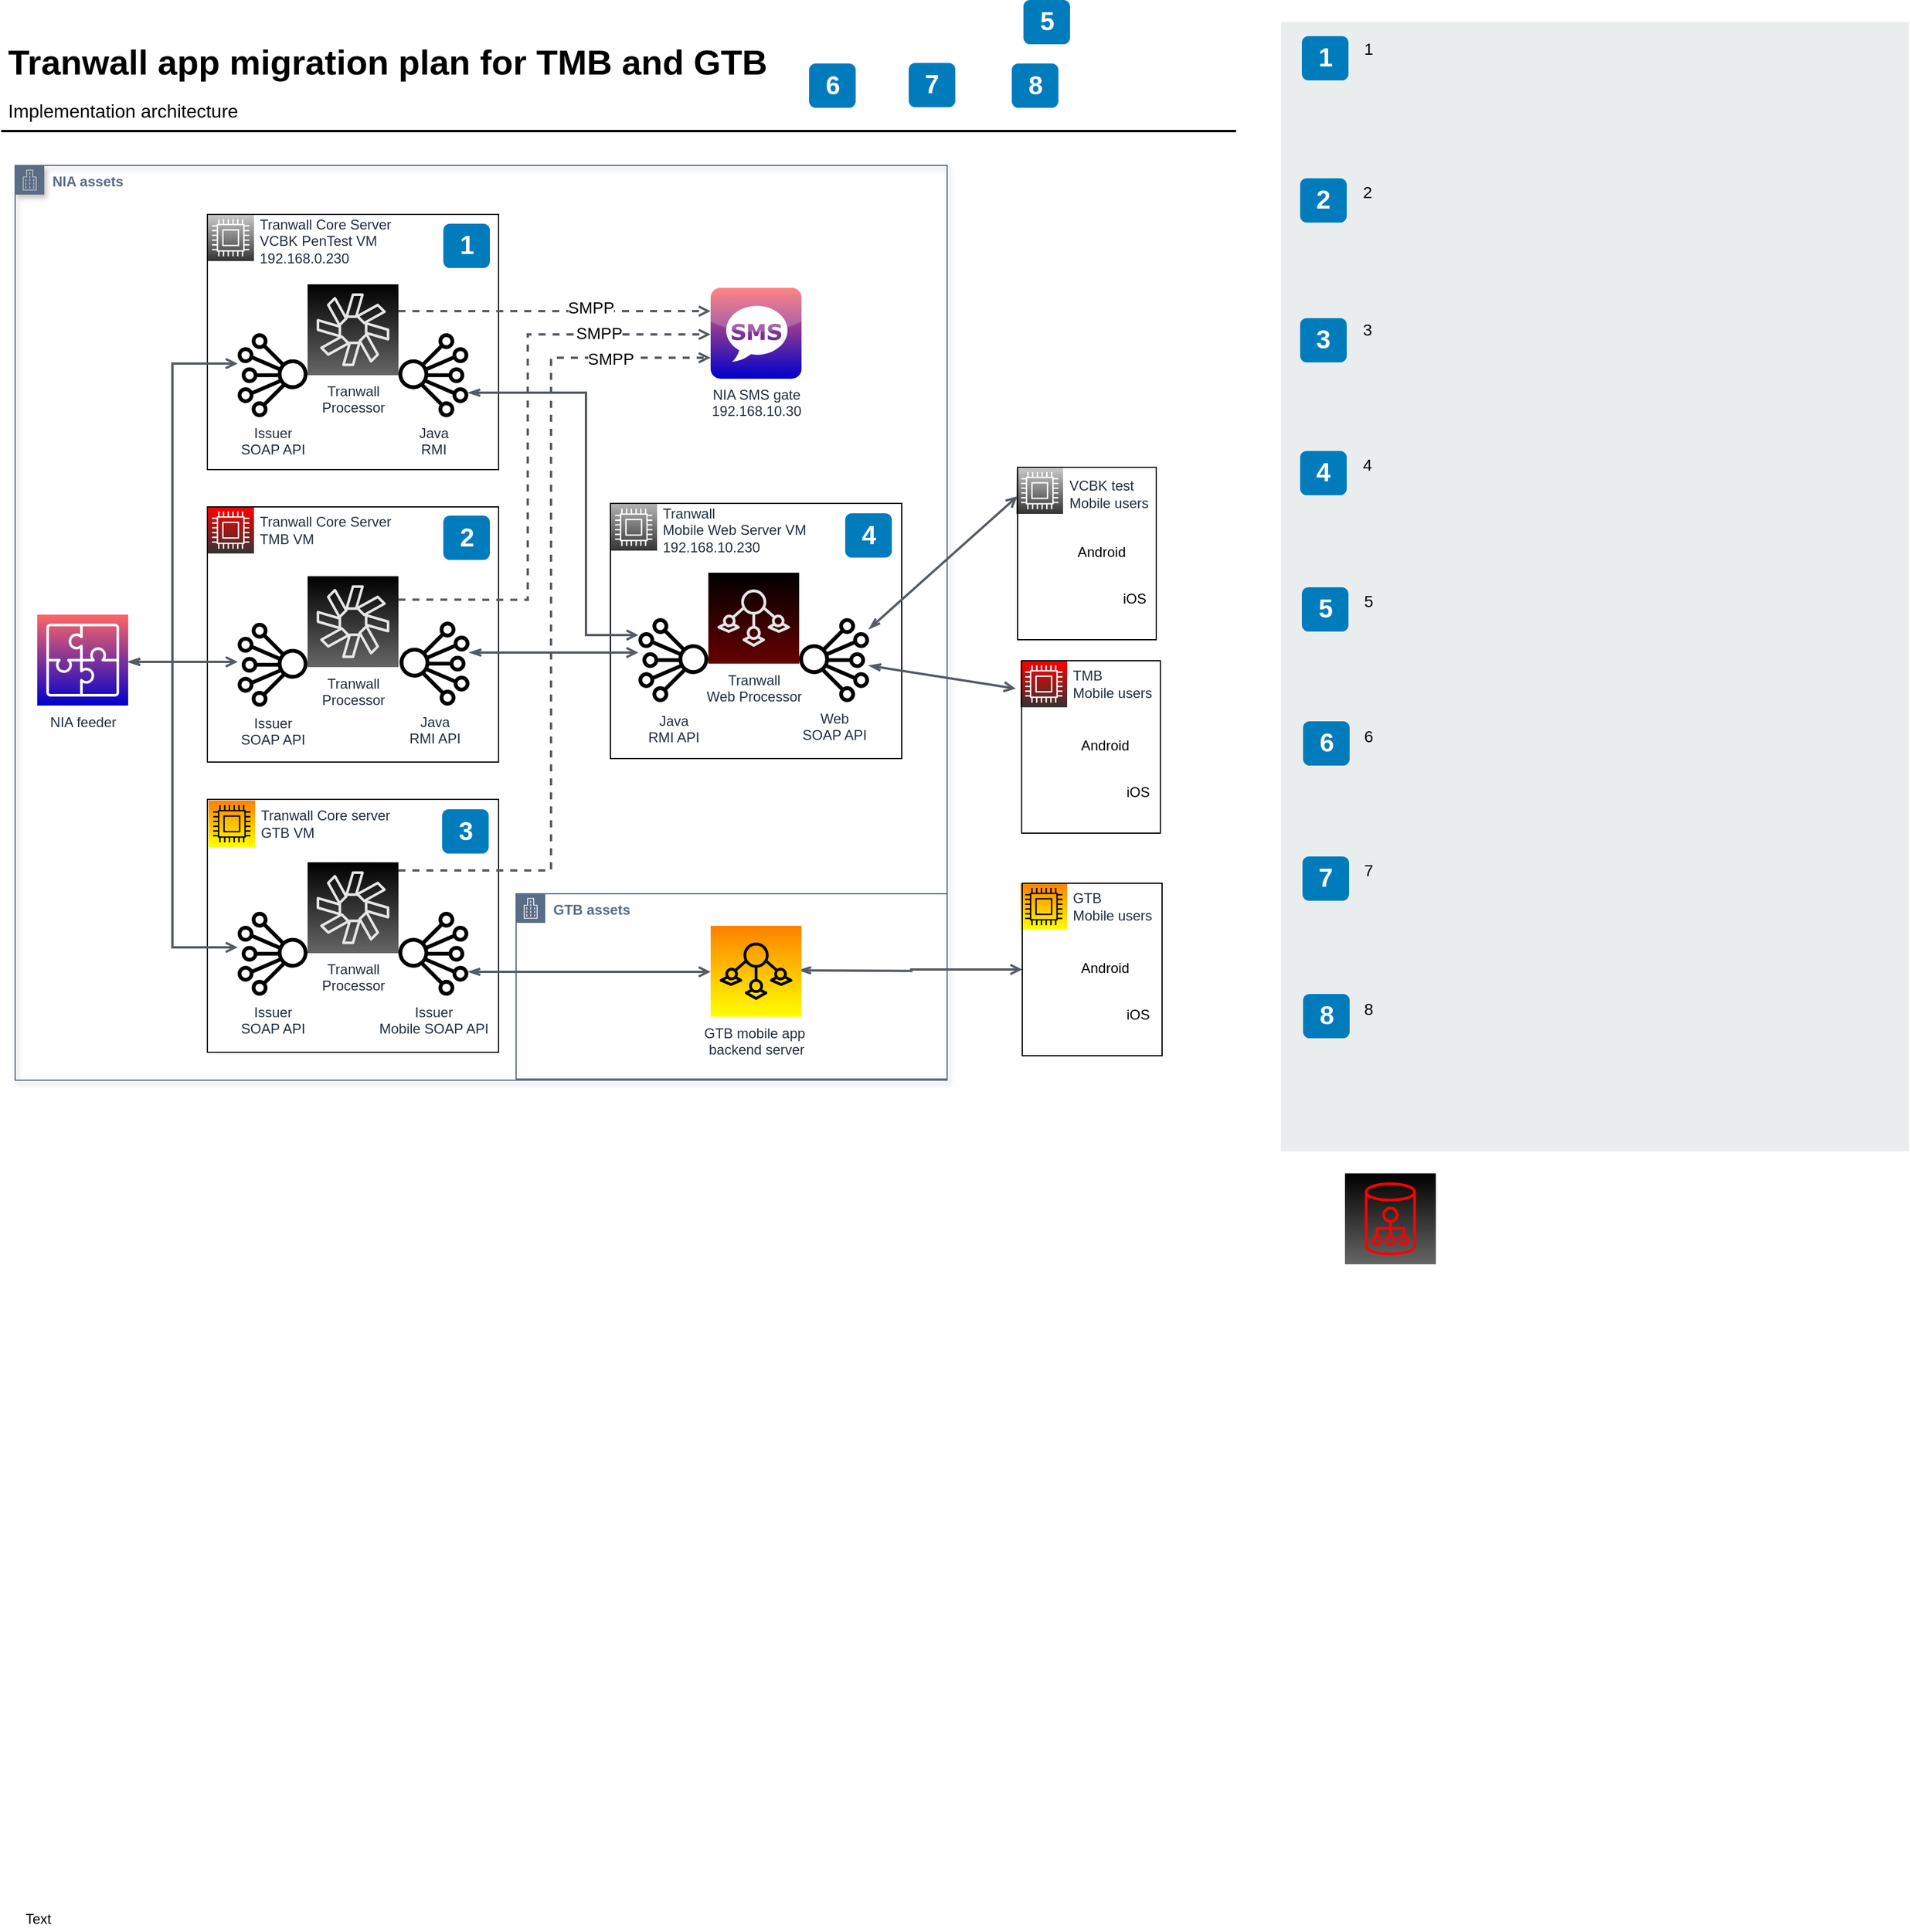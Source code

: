 <mxfile version="12.3.5" type="github" pages="1">
  <diagram id="Ht1M8jgEwFfnCIfOTk4-" name="Page-1">
    <mxGraphModel dx="1261" dy="817" grid="1" gridSize="10" guides="1" tooltips="1" connect="1" arrows="1" fold="1" page="1" pageScale="1" pageWidth="827" pageHeight="1169" math="0" shadow="0">
      <root>
        <mxCell id="0"/>
        <mxCell id="1" parent="0"/>
        <mxCell id="e9keN2KxK9KYygScjkE0-12" value="&lt;span style=&quot;text-align: left&quot;&gt;Tranwall Core server&lt;/span&gt;&lt;br style=&quot;text-align: left&quot;&gt;&lt;span style=&quot;text-align: left&quot;&gt;GTB VM&lt;/span&gt;" style="outlineConnect=0;fontColor=#232F3E;gradientColor=#FF8000;gradientDirection=north;fillColor=#FFFF00;strokeColor=#000000;dashed=0;verticalLabelPosition=middle;verticalAlign=middle;align=left;html=1;fontSize=12;fontStyle=0;aspect=fixed;shape=mxgraph.aws4.resourceIcon;resIcon=mxgraph.aws4.compute;labelPosition=right;spacing=5;shadow=0;" vertex="1" parent="1">
          <mxGeometry x="186" y="720" width="40" height="40" as="geometry"/>
        </mxCell>
        <mxCell id="e9keN2KxK9KYygScjkE0-40" value="&lt;span style=&quot;text-align: left&quot;&gt;Tranwall Core Server&lt;/span&gt;&lt;br style=&quot;text-align: left&quot;&gt;&lt;span style=&quot;text-align: left&quot;&gt;VCBK PenTest VM&lt;br&gt;192.168.0.230&lt;br&gt;&lt;/span&gt;" style="outlineConnect=0;fontColor=#232F3E;gradientColor=#CCCCCC;gradientDirection=north;fillColor=#333333;strokeColor=#ffffff;dashed=0;verticalLabelPosition=middle;verticalAlign=middle;align=left;html=1;fontSize=12;fontStyle=0;aspect=fixed;shape=mxgraph.aws4.resourceIcon;resIcon=mxgraph.aws4.compute;labelPosition=right;spacing=5;spacingBottom=-6;" vertex="1" parent="1">
          <mxGeometry x="185" y="217" width="40" height="40" as="geometry"/>
        </mxCell>
        <mxCell id="e9keN2KxK9KYygScjkE0-7" value="&lt;span style=&quot;text-align: left&quot;&gt;Tranwall Core Server&lt;/span&gt;&lt;br style=&quot;text-align: left&quot;&gt;&lt;span style=&quot;text-align: left&quot;&gt;TMB VM&lt;/span&gt;" style="outlineConnect=0;fontColor=#232F3E;gradientColor=#FF0000;gradientDirection=north;fillColor=#333333;strokeColor=#ffffff;dashed=0;verticalLabelPosition=middle;verticalAlign=middle;align=left;html=1;fontSize=12;fontStyle=0;aspect=fixed;shape=mxgraph.aws4.resourceIcon;resIcon=mxgraph.aws4.compute;labelPosition=right;spacing=5;" vertex="1" parent="1">
          <mxGeometry x="185" y="468" width="40" height="40" as="geometry"/>
        </mxCell>
        <mxCell id="e9keN2KxK9KYygScjkE0-46" value="&lt;span style=&quot;text-align: left&quot;&gt;Tranwall &lt;br&gt;Mobile Web Server&amp;nbsp;&lt;/span&gt;&lt;span style=&quot;text-align: left&quot;&gt;VM&lt;br&gt;192.168.10.230&lt;br&gt;&lt;/span&gt;" style="outlineConnect=0;fontColor=#232F3E;gradientColor=#B3B3B3;gradientDirection=north;fillColor=#333333;strokeColor=#ffffff;dashed=0;verticalLabelPosition=middle;verticalAlign=middle;align=left;html=1;fontSize=12;fontStyle=0;aspect=fixed;shape=mxgraph.aws4.resourceIcon;resIcon=mxgraph.aws4.compute;labelPosition=right;spacing=5;spacingBottom=-5;" vertex="1" parent="1">
          <mxGeometry x="531" y="465.5" width="40" height="40" as="geometry"/>
        </mxCell>
        <mxCell id="e9keN2KxK9KYygScjkE0-36" value="" style="whiteSpace=wrap;html=1;dashed=0;fontColor=#AAB7B8;fontStyle=0;align=left;verticalAlign=top;strokeColor=#000000;fillColor=none;gradientColor=none;spacingLeft=30;" vertex="1" parent="1">
          <mxGeometry x="185" y="468" width="250" height="219" as="geometry"/>
        </mxCell>
        <mxCell id="UEzPUAAOIrF-is8g5C7q-1" value="NIA assets" style="points=[[0,0],[0.25,0],[0.5,0],[0.75,0],[1,0],[1,0.25],[1,0.5],[1,0.75],[1,1],[0.75,1],[0.5,1],[0.25,1],[0,1],[0,0.75],[0,0.5],[0,0.25]];outlineConnect=0;gradientColor=#ffffff;html=1;whiteSpace=wrap;fontSize=12;fontStyle=1;shape=mxgraph.aws4.group;grIcon=mxgraph.aws4.group_corporate_data_center;strokeColor=#5A6C86;fillColor=none;verticalAlign=top;align=left;spacingLeft=30;fontColor=#5A6C86;dashed=0;shadow=1;" parent="1" vertex="1">
          <mxGeometry x="20" y="175" width="800" height="785" as="geometry"/>
        </mxCell>
        <mxCell id="e9keN2KxK9KYygScjkE0-83" value="&lt;b&gt;GTB assets&lt;/b&gt;" style="points=[[0,0],[0.25,0],[0.5,0],[0.75,0],[1,0],[1,0.25],[1,0.5],[1,0.75],[1,1],[0.75,1],[0.5,1],[0.25,1],[0,1],[0,0.75],[0,0.5],[0,0.25]];outlineConnect=0;gradientColor=#ffffff;html=1;whiteSpace=wrap;fontSize=12;fontStyle=0;shape=mxgraph.aws4.group;grIcon=mxgraph.aws4.group_corporate_data_center;strokeColor=#5A6C86;fillColor=none;verticalAlign=top;align=left;spacingLeft=30;fontColor=#5A6C86;dashed=0;shadow=0;" vertex="1" parent="1">
          <mxGeometry x="450" y="800" width="370" height="159" as="geometry"/>
        </mxCell>
        <mxCell id="e9keN2KxK9KYygScjkE0-43" value="" style="whiteSpace=wrap;html=1;dashed=0;fontColor=#AAB7B8;fontStyle=0;align=left;verticalAlign=top;strokeColor=#000000;fillColor=none;gradientColor=none;spacingLeft=30;" vertex="1" parent="1">
          <mxGeometry x="531" y="465" width="250" height="219" as="geometry"/>
        </mxCell>
        <mxCell id="e9keN2KxK9KYygScjkE0-11" value="" style="whiteSpace=wrap;html=1;dashed=0;fontColor=#AAB7B8;fontStyle=0;align=left;verticalAlign=top;strokeColor=#000000;fillColor=none;gradientColor=none;spacingLeft=30;" vertex="1" parent="1">
          <mxGeometry x="185" y="719" width="250" height="217" as="geometry"/>
        </mxCell>
        <mxCell id="UEzPUAAOIrF-is8g5C7q-5" value="" style="whiteSpace=wrap;html=1;dashed=0;fontColor=#AAB7B8;fontStyle=0;align=left;verticalAlign=top;strokeColor=#000000;fillColor=none;gradientColor=none;spacingLeft=30;" parent="1" vertex="1">
          <mxGeometry x="185" y="217" width="250" height="219" as="geometry"/>
        </mxCell>
        <mxCell id="UEzPUAAOIrF-is8g5C7q-25" value="" style="edgeStyle=orthogonalEdgeStyle;rounded=0;orthogonalLoop=1;jettySize=auto;html=1;strokeColor=#545B64;strokeWidth=2;endFill=0;endArrow=open;startArrow=openThin;startFill=0;" parent="1" source="e9keN2KxK9KYygScjkE0-8" target="UEzPUAAOIrF-is8g5C7q-8" edge="1">
          <mxGeometry relative="1" as="geometry">
            <mxPoint x="123" y="345" as="sourcePoint"/>
            <Array as="points">
              <mxPoint x="155" y="601"/>
              <mxPoint x="155" y="345"/>
            </Array>
          </mxGeometry>
        </mxCell>
        <mxCell id="UEzPUAAOIrF-is8g5C7q-26" value="" style="edgeStyle=orthogonalEdgeStyle;rounded=0;orthogonalLoop=1;jettySize=auto;html=1;strokeColor=#545B64;strokeWidth=2;endFill=0;endArrow=open;startArrow=openThin;startFill=0;" parent="1" source="e9keN2KxK9KYygScjkE0-8" target="e9keN2KxK9KYygScjkE0-10" edge="1">
          <mxGeometry relative="1" as="geometry">
            <mxPoint x="111.41" y="601.5" as="sourcePoint"/>
            <Array as="points">
              <mxPoint x="155" y="601"/>
              <mxPoint x="155" y="846"/>
            </Array>
          </mxGeometry>
        </mxCell>
        <mxCell id="-QjtrjUzRDEMRZ5MF8oH-9" value="1" style="rounded=1;whiteSpace=wrap;html=1;fillColor=#007CBD;strokeColor=none;fontColor=#FFFFFF;fontStyle=1;fontSize=22;" parent="1" vertex="1">
          <mxGeometry x="387.5" y="225" width="40" height="38" as="geometry"/>
        </mxCell>
        <mxCell id="-QjtrjUzRDEMRZ5MF8oH-47" value="Tranwall app migration plan for TMB and GTB" style="text;html=1;resizable=0;points=[];autosize=1;align=left;verticalAlign=top;spacingTop=-4;fontSize=30;fontStyle=1" parent="1" vertex="1">
          <mxGeometry x="12" y="65.5" width="670" height="40" as="geometry"/>
        </mxCell>
        <mxCell id="-QjtrjUzRDEMRZ5MF8oH-48" value="Implementation architecture" style="text;html=1;resizable=0;points=[];autosize=1;align=left;verticalAlign=top;spacingTop=-4;fontSize=16" parent="1" vertex="1">
          <mxGeometry x="12" y="115.5" width="210" height="20" as="geometry"/>
        </mxCell>
        <mxCell id="SCVMTBWpLvtzJIhz15lM-1" value="" style="line;strokeWidth=2;html=1;fontSize=14;" parent="1" vertex="1">
          <mxGeometry x="8" y="140.5" width="1060" height="10" as="geometry"/>
        </mxCell>
        <mxCell id="7OVz4w7n9kzEPWy-4BBC-3" value="" style="rounded=0;whiteSpace=wrap;html=1;fillColor=#EAEDED;fontSize=22;fontColor=#FFFFFF;strokeColor=none;labelBackgroundColor=none;" parent="1" vertex="1">
          <mxGeometry x="1106.5" y="52" width="539" height="969" as="geometry"/>
        </mxCell>
        <mxCell id="7OVz4w7n9kzEPWy-4BBC-4" value="1" style="rounded=1;whiteSpace=wrap;html=1;fillColor=#007CBD;strokeColor=none;fontColor=#FFFFFF;fontStyle=1;fontSize=22;labelBackgroundColor=none;" parent="1" vertex="1">
          <mxGeometry x="1124.5" y="64" width="40" height="38" as="geometry"/>
        </mxCell>
        <mxCell id="7OVz4w7n9kzEPWy-4BBC-5" value="2" style="rounded=1;whiteSpace=wrap;html=1;fillColor=#007CBD;strokeColor=none;fontColor=#FFFFFF;fontStyle=1;fontSize=22;labelBackgroundColor=none;" parent="1" vertex="1">
          <mxGeometry x="1123" y="186" width="40" height="38" as="geometry"/>
        </mxCell>
        <mxCell id="7OVz4w7n9kzEPWy-4BBC-6" value="3" style="rounded=1;whiteSpace=wrap;html=1;fillColor=#007CBD;strokeColor=none;fontColor=#FFFFFF;fontStyle=1;fontSize=22;labelBackgroundColor=none;" parent="1" vertex="1">
          <mxGeometry x="1123" y="306" width="40" height="38" as="geometry"/>
        </mxCell>
        <mxCell id="7OVz4w7n9kzEPWy-4BBC-7" value="4" style="rounded=1;whiteSpace=wrap;html=1;fillColor=#007CBD;strokeColor=none;fontColor=#FFFFFF;fontStyle=1;fontSize=22;labelBackgroundColor=none;" parent="1" vertex="1">
          <mxGeometry x="1123" y="420" width="40" height="38" as="geometry"/>
        </mxCell>
        <mxCell id="7OVz4w7n9kzEPWy-4BBC-8" value="5" style="rounded=1;whiteSpace=wrap;html=1;fillColor=#007CBD;strokeColor=none;fontColor=#FFFFFF;fontStyle=1;fontSize=22;labelBackgroundColor=none;" parent="1" vertex="1">
          <mxGeometry x="1124.5" y="537" width="40" height="38" as="geometry"/>
        </mxCell>
        <mxCell id="7OVz4w7n9kzEPWy-4BBC-9" value="6" style="rounded=1;whiteSpace=wrap;html=1;fillColor=#007CBD;strokeColor=none;fontColor=#FFFFFF;fontStyle=1;fontSize=22;labelBackgroundColor=none;" parent="1" vertex="1">
          <mxGeometry x="1125.5" y="652" width="40" height="38" as="geometry"/>
        </mxCell>
        <mxCell id="7OVz4w7n9kzEPWy-4BBC-10" value="7" style="rounded=1;whiteSpace=wrap;html=1;fillColor=#007CBD;strokeColor=none;fontColor=#FFFFFF;fontStyle=1;fontSize=22;labelBackgroundColor=none;" parent="1" vertex="1">
          <mxGeometry x="1125" y="768" width="40" height="38" as="geometry"/>
        </mxCell>
        <mxCell id="7OVz4w7n9kzEPWy-4BBC-11" value="8" style="rounded=1;whiteSpace=wrap;html=1;fillColor=#007CBD;strokeColor=none;fontColor=#FFFFFF;fontStyle=1;fontSize=22;labelBackgroundColor=none;" parent="1" vertex="1">
          <mxGeometry x="1125.5" y="886" width="40" height="38" as="geometry"/>
        </mxCell>
        <mxCell id="7OVz4w7n9kzEPWy-4BBC-13" value="1" style="text;html=1;align=left;verticalAlign=top;spacingTop=-4;fontSize=14;labelBackgroundColor=none;whiteSpace=wrap;" parent="1" vertex="1">
          <mxGeometry x="1176" y="63.5" width="449" height="118" as="geometry"/>
        </mxCell>
        <mxCell id="7OVz4w7n9kzEPWy-4BBC-14" value="&lt;span&gt;2&lt;/span&gt;" style="text;html=1;align=left;verticalAlign=top;spacingTop=-4;fontSize=14;labelBackgroundColor=none;whiteSpace=wrap;" parent="1" vertex="1">
          <mxGeometry x="1175" y="186.5" width="450" height="115" as="geometry"/>
        </mxCell>
        <mxCell id="7OVz4w7n9kzEPWy-4BBC-15" value="3" style="text;html=1;align=left;verticalAlign=top;spacingTop=-4;fontSize=14;labelBackgroundColor=none;whiteSpace=wrap;" parent="1" vertex="1">
          <mxGeometry x="1175" y="304.5" width="450" height="117" as="geometry"/>
        </mxCell>
        <mxCell id="7OVz4w7n9kzEPWy-4BBC-16" value="&lt;span&gt;4&lt;/span&gt;" style="text;html=1;align=left;verticalAlign=top;spacingTop=-4;fontSize=14;labelBackgroundColor=none;whiteSpace=wrap;" parent="1" vertex="1">
          <mxGeometry x="1175" y="420.5" width="450" height="121" as="geometry"/>
        </mxCell>
        <mxCell id="7OVz4w7n9kzEPWy-4BBC-17" value="&lt;span&gt;5&lt;/span&gt;" style="text;html=1;align=left;verticalAlign=top;spacingTop=-4;fontSize=14;labelBackgroundColor=none;whiteSpace=wrap;" parent="1" vertex="1">
          <mxGeometry x="1176" y="537.5" width="449" height="114" as="geometry"/>
        </mxCell>
        <mxCell id="7OVz4w7n9kzEPWy-4BBC-18" value="&lt;span&gt;6&lt;/span&gt;" style="text;html=1;align=left;verticalAlign=top;spacingTop=-4;fontSize=14;labelBackgroundColor=none;whiteSpace=wrap;" parent="1" vertex="1">
          <mxGeometry x="1176" y="653.5" width="450" height="118" as="geometry"/>
        </mxCell>
        <mxCell id="7OVz4w7n9kzEPWy-4BBC-19" value="&lt;span&gt;7&lt;/span&gt;" style="text;html=1;align=left;verticalAlign=top;spacingTop=-4;fontSize=14;labelBackgroundColor=none;whiteSpace=wrap;" parent="1" vertex="1">
          <mxGeometry x="1176" y="768.5" width="449" height="113" as="geometry"/>
        </mxCell>
        <mxCell id="7OVz4w7n9kzEPWy-4BBC-20" value="&lt;span&gt;8&lt;/span&gt;" style="text;html=1;align=left;verticalAlign=top;spacingTop=-4;fontSize=14;labelBackgroundColor=none;whiteSpace=wrap;" parent="1" vertex="1">
          <mxGeometry x="1176" y="887.5" width="449" height="124" as="geometry"/>
        </mxCell>
        <mxCell id="UEzPUAAOIrF-is8g5C7q-8" value="Issuer&lt;br&gt;SOAP API" style="outlineConnect=0;fontColor=#232F3E;gradientColor=none;fillColor=#000000;strokeColor=none;dashed=0;verticalLabelPosition=bottom;verticalAlign=top;align=center;html=1;fontSize=12;fontStyle=0;aspect=fixed;pointerEvents=1;shape=mxgraph.aws4.iot_analytics_channel;" parent="1" vertex="1">
          <mxGeometry x="211" y="319.0" width="60" height="72" as="geometry"/>
        </mxCell>
        <mxCell id="UEzPUAAOIrF-is8g5C7q-9" value="Tranwall&lt;br&gt;Web Processor" style="outlineConnect=0;fontColor=#232F3E;gradientColor=#000000;gradientDirection=north;fillColor=#660000;strokeColor=#E6E6E6;dashed=0;verticalLabelPosition=bottom;verticalAlign=top;align=center;html=1;fontSize=12;fontStyle=0;aspect=fixed;shape=mxgraph.aws4.resourceIcon;resIcon=mxgraph.aws4.iot_sitewise;shadow=0;spacing=2;" parent="1" vertex="1">
          <mxGeometry x="615" y="524.5" width="78" height="78" as="geometry"/>
        </mxCell>
        <mxCell id="UEzPUAAOIrF-is8g5C7q-10" value="2" style="rounded=1;whiteSpace=wrap;html=1;fillColor=#007CBD;strokeColor=none;fontColor=#FFFFFF;fontStyle=1;fontSize=22;" parent="1" vertex="1">
          <mxGeometry x="387.5" y="475.5" width="40" height="38" as="geometry"/>
        </mxCell>
        <mxCell id="UEzPUAAOIrF-is8g5C7q-19" value="3" style="rounded=1;whiteSpace=wrap;html=1;fillColor=#007CBD;strokeColor=none;fontColor=#FFFFFF;fontStyle=1;fontSize=22;" parent="1" vertex="1">
          <mxGeometry x="386.5" y="727.5" width="40" height="38" as="geometry"/>
        </mxCell>
        <mxCell id="UEzPUAAOIrF-is8g5C7q-20" value="4" style="rounded=1;whiteSpace=wrap;html=1;fillColor=#007CBD;strokeColor=none;fontColor=#FFFFFF;fontStyle=1;fontSize=22;" parent="1" vertex="1">
          <mxGeometry x="732.5" y="473.5" width="40" height="38" as="geometry"/>
        </mxCell>
        <mxCell id="UEzPUAAOIrF-is8g5C7q-21" value="5" style="rounded=1;whiteSpace=wrap;html=1;fillColor=#007CBD;strokeColor=none;fontColor=#FFFFFF;fontStyle=1;fontSize=22;" parent="1" vertex="1">
          <mxGeometry x="885.5" y="33" width="40" height="38" as="geometry"/>
        </mxCell>
        <mxCell id="UEzPUAAOIrF-is8g5C7q-22" value="6" style="rounded=1;whiteSpace=wrap;html=1;fillColor=#007CBD;strokeColor=none;fontColor=#FFFFFF;fontStyle=1;fontSize=22;" parent="1" vertex="1">
          <mxGeometry x="701.5" y="87.5" width="40" height="38" as="geometry"/>
        </mxCell>
        <mxCell id="UEzPUAAOIrF-is8g5C7q-23" value="7" style="rounded=1;whiteSpace=wrap;html=1;fillColor=#007CBD;strokeColor=none;fontColor=#FFFFFF;fontStyle=1;fontSize=22;" parent="1" vertex="1">
          <mxGeometry x="787" y="87" width="40" height="38" as="geometry"/>
        </mxCell>
        <mxCell id="UEzPUAAOIrF-is8g5C7q-24" value="8" style="rounded=1;whiteSpace=wrap;html=1;fillColor=#007CBD;strokeColor=none;fontColor=#FFFFFF;fontStyle=1;fontSize=22;" parent="1" vertex="1">
          <mxGeometry x="875.5" y="87.5" width="40" height="38" as="geometry"/>
        </mxCell>
        <mxCell id="e9keN2KxK9KYygScjkE0-8" value="NIA feeder" style="outlineConnect=0;fontColor=#232F3E;gradientColor=#FF6666;gradientDirection=north;fillColor=#0000CC;strokeColor=#ffffff;dashed=0;verticalLabelPosition=bottom;verticalAlign=top;align=center;html=1;fontSize=12;fontStyle=0;aspect=fixed;shape=mxgraph.aws4.resourceIcon;resIcon=mxgraph.aws4.application_integration;" vertex="1" parent="1">
          <mxGeometry x="39" y="560.5" width="78" height="78" as="geometry"/>
        </mxCell>
        <mxCell id="e9keN2KxK9KYygScjkE0-10" value="Issuer&lt;br&gt;SOAP API" style="outlineConnect=0;fontColor=#232F3E;gradientColor=none;fillColor=#000000;strokeColor=none;dashed=0;verticalLabelPosition=bottom;verticalAlign=top;align=center;html=1;fontSize=12;fontStyle=0;aspect=fixed;pointerEvents=1;shape=mxgraph.aws4.iot_analytics_channel;" vertex="1" parent="1">
          <mxGeometry x="211" y="815.5" width="60" height="72" as="geometry"/>
        </mxCell>
        <mxCell id="e9keN2KxK9KYygScjkE0-15" value="Tranwall &lt;br&gt;Processor" style="outlineConnect=0;fontColor=#232F3E;gradientColor=#000000;gradientDirection=north;fillColor=#666666;strokeColor=#E6E6E6;dashed=0;verticalLabelPosition=bottom;verticalAlign=top;align=center;html=1;fontSize=12;fontStyle=0;aspect=fixed;shape=mxgraph.aws4.resourceIcon;resIcon=mxgraph.aws4.chime;shadow=0;" vertex="1" parent="1">
          <mxGeometry x="271" y="773" width="78" height="78" as="geometry"/>
        </mxCell>
        <mxCell id="e9keN2KxK9KYygScjkE0-17" value="Issuer &lt;br&gt;Mobile SOAP API" style="outlineConnect=0;fontColor=#232F3E;gradientColor=none;fillColor=#000000;strokeColor=none;dashed=0;verticalLabelPosition=bottom;verticalAlign=top;align=center;html=1;fontSize=12;fontStyle=0;aspect=fixed;pointerEvents=1;shape=mxgraph.aws4.iot_analytics_channel;flipV=0;flipH=1;" vertex="1" parent="1">
          <mxGeometry x="349" y="815.5" width="60" height="72" as="geometry"/>
        </mxCell>
        <mxCell id="e9keN2KxK9KYygScjkE0-18" value="Tranwall &lt;br&gt;Processor" style="outlineConnect=0;fontColor=#232F3E;gradientColor=#000000;gradientDirection=north;fillColor=#666666;strokeColor=#E6E6E6;dashed=0;verticalLabelPosition=bottom;verticalAlign=top;align=center;html=1;fontSize=12;fontStyle=0;aspect=fixed;shape=mxgraph.aws4.resourceIcon;resIcon=mxgraph.aws4.chime;shadow=0;" vertex="1" parent="1">
          <mxGeometry x="271" y="277" width="78" height="78" as="geometry"/>
        </mxCell>
        <mxCell id="e9keN2KxK9KYygScjkE0-19" value="Java&lt;br&gt;RMI" style="outlineConnect=0;fontColor=#232F3E;gradientColor=none;fillColor=#000000;strokeColor=none;dashed=0;verticalLabelPosition=bottom;verticalAlign=top;align=center;html=1;fontSize=12;fontStyle=0;aspect=fixed;pointerEvents=1;shape=mxgraph.aws4.iot_analytics_channel;flipV=0;flipH=1;" vertex="1" parent="1">
          <mxGeometry x="349" y="319.0" width="60" height="72" as="geometry"/>
        </mxCell>
        <mxCell id="UEzPUAAOIrF-is8g5C7q-28" value="" style="edgeStyle=orthogonalEdgeStyle;rounded=0;orthogonalLoop=1;jettySize=auto;html=1;strokeColor=#545B64;strokeWidth=2;endFill=0;endArrow=open;startArrow=openThin;startFill=0;" parent="1" source="e9keN2KxK9KYygScjkE0-19" target="e9keN2KxK9KYygScjkE0-45" edge="1">
          <mxGeometry relative="1" as="geometry">
            <mxPoint x="131.41" y="492.069" as="sourcePoint"/>
            <mxPoint x="525.036" y="345.0" as="targetPoint"/>
            <Array as="points">
              <mxPoint x="510" y="370"/>
              <mxPoint x="510" y="578"/>
            </Array>
          </mxGeometry>
        </mxCell>
        <mxCell id="e9keN2KxK9KYygScjkE0-37" value="" style="edgeStyle=orthogonalEdgeStyle;rounded=0;orthogonalLoop=1;jettySize=auto;html=1;strokeColor=#545B64;strokeWidth=2;endFill=0;endArrow=open;startArrow=openThin;startFill=0;" edge="1" parent="1">
          <mxGeometry relative="1" as="geometry">
            <mxPoint x="117" y="601" as="sourcePoint"/>
            <mxPoint x="211.034" y="601" as="targetPoint"/>
          </mxGeometry>
        </mxCell>
        <mxCell id="e9keN2KxK9KYygScjkE0-38" value="Issuer&lt;br&gt;SOAP API" style="outlineConnect=0;fontColor=#232F3E;gradientColor=none;fillColor=#000000;strokeColor=none;dashed=0;verticalLabelPosition=bottom;verticalAlign=top;align=center;html=1;fontSize=12;fontStyle=0;aspect=fixed;pointerEvents=1;shape=mxgraph.aws4.iot_analytics_channel;" vertex="1" parent="1">
          <mxGeometry x="211" y="567.5" width="60" height="72" as="geometry"/>
        </mxCell>
        <mxCell id="e9keN2KxK9KYygScjkE0-41" value="Tranwall &lt;br&gt;Processor" style="outlineConnect=0;fontColor=#232F3E;gradientColor=#000000;gradientDirection=north;fillColor=#666666;strokeColor=#E6E6E6;dashed=0;verticalLabelPosition=bottom;verticalAlign=top;align=center;html=1;fontSize=12;fontStyle=0;aspect=fixed;shape=mxgraph.aws4.resourceIcon;resIcon=mxgraph.aws4.chime;shadow=0;" vertex="1" parent="1">
          <mxGeometry x="271" y="527.5" width="78" height="78" as="geometry"/>
        </mxCell>
        <mxCell id="e9keN2KxK9KYygScjkE0-42" value="Java&lt;br&gt;RMI API" style="outlineConnect=0;fontColor=#232F3E;gradientColor=none;fillColor=#000000;strokeColor=none;dashed=0;verticalLabelPosition=bottom;verticalAlign=top;align=center;html=1;fontSize=12;fontStyle=0;aspect=fixed;pointerEvents=1;shape=mxgraph.aws4.iot_analytics_channel;flipV=0;flipH=1;" vertex="1" parent="1">
          <mxGeometry x="350" y="566.5" width="60" height="72" as="geometry"/>
        </mxCell>
        <mxCell id="e9keN2KxK9KYygScjkE0-45" value="Java&lt;br&gt;RMI API" style="outlineConnect=0;fontColor=#232F3E;gradientColor=none;fillColor=#000000;strokeColor=none;dashed=0;verticalLabelPosition=bottom;verticalAlign=top;align=center;html=1;fontSize=12;fontStyle=0;aspect=fixed;pointerEvents=1;shape=mxgraph.aws4.iot_analytics_channel;spacing=4;" vertex="1" parent="1">
          <mxGeometry x="555" y="563.5" width="60" height="72" as="geometry"/>
        </mxCell>
        <mxCell id="e9keN2KxK9KYygScjkE0-48" value="Web&lt;br&gt;SOAP API" style="outlineConnect=0;fontColor=#232F3E;gradientColor=none;fillColor=#000000;strokeColor=none;dashed=0;verticalLabelPosition=bottom;verticalAlign=top;align=center;html=1;fontSize=12;fontStyle=0;aspect=fixed;pointerEvents=1;shape=mxgraph.aws4.iot_analytics_channel;flipV=0;flipH=1;" vertex="1" parent="1">
          <mxGeometry x="693" y="563.5" width="60" height="72" as="geometry"/>
        </mxCell>
        <mxCell id="e9keN2KxK9KYygScjkE0-52" value="" style="edgeStyle=orthogonalEdgeStyle;rounded=0;orthogonalLoop=1;jettySize=auto;html=1;strokeColor=#545B64;strokeWidth=2;endFill=0;endArrow=open;startArrow=openThin;startFill=0;" edge="1" parent="1" source="e9keN2KxK9KYygScjkE0-42" target="e9keN2KxK9KYygScjkE0-45">
          <mxGeometry relative="1" as="geometry">
            <mxPoint x="131.41" y="739.569" as="sourcePoint"/>
            <mxPoint x="495" y="591.5" as="targetPoint"/>
            <Array as="points">
              <mxPoint x="535" y="593"/>
              <mxPoint x="535" y="593"/>
            </Array>
          </mxGeometry>
        </mxCell>
        <mxCell id="e9keN2KxK9KYygScjkE0-53" value="" style="edgeStyle=orthogonalEdgeStyle;rounded=0;orthogonalLoop=1;jettySize=auto;html=1;strokeColor=#545B64;strokeWidth=2;endFill=0;endArrow=open;startArrow=openThin;startFill=0;" edge="1" parent="1" source="e9keN2KxK9KYygScjkE0-17" target="e9keN2KxK9KYygScjkE0-86">
          <mxGeometry relative="1" as="geometry">
            <mxPoint x="424.964" y="618.0" as="sourcePoint"/>
            <mxPoint x="615" y="869.667" as="targetPoint"/>
            <Array as="points">
              <mxPoint x="460" y="867"/>
              <mxPoint x="460" y="867"/>
            </Array>
          </mxGeometry>
        </mxCell>
        <mxCell id="e9keN2KxK9KYygScjkE0-62" value="" style="edgeStyle=orthogonalEdgeStyle;rounded=0;orthogonalLoop=1;jettySize=auto;html=1;strokeColor=#545B64;strokeWidth=2;endFill=0;endArrow=open;startArrow=openThin;entryX=0;entryY=0.5;entryDx=0;entryDy=0;startFill=0;" edge="1" parent="1" target="e9keN2KxK9KYygScjkE0-67">
          <mxGeometry relative="1" as="geometry">
            <mxPoint x="693" y="865.667" as="sourcePoint"/>
            <mxPoint x="740.5" y="877.5" as="targetPoint"/>
          </mxGeometry>
        </mxCell>
        <mxCell id="e9keN2KxK9KYygScjkE0-71" value="NIA SMS gate&lt;br&gt;192.168.10.30" style="dashed=0;outlineConnect=0;html=1;align=center;labelPosition=center;verticalLabelPosition=bottom;verticalAlign=top;shape=mxgraph.webicons.sms;fillColor=#0000CC;gradientColor=#FF6666;strokeColor=#ffffff;fontColor=#232F3E;fontStyle=0;gradientDirection=north;aspect=fixed;" vertex="1" parent="1">
          <mxGeometry x="617" y="280" width="78" height="78" as="geometry"/>
        </mxCell>
        <mxCell id="e9keN2KxK9KYygScjkE0-76" value="" style="edgeStyle=orthogonalEdgeStyle;rounded=0;orthogonalLoop=1;jettySize=auto;html=1;strokeColor=#545B64;strokeWidth=2;endFill=0;endArrow=open;startArrow=none;startFill=0;dashed=1;" edge="1" parent="1" source="e9keN2KxK9KYygScjkE0-18" target="e9keN2KxK9KYygScjkE0-71">
          <mxGeometry relative="1" as="geometry">
            <mxPoint x="127" y="611.667" as="sourcePoint"/>
            <mxPoint x="480" y="300" as="targetPoint"/>
            <Array as="points">
              <mxPoint x="480" y="300"/>
              <mxPoint x="480" y="300"/>
            </Array>
          </mxGeometry>
        </mxCell>
        <mxCell id="e9keN2KxK9KYygScjkE0-109" value="&lt;font style=&quot;font-size: 14px&quot;&gt;SMPP&lt;/font&gt;" style="text;html=1;align=center;verticalAlign=middle;resizable=0;points=[];;labelBackgroundColor=#ffffff;fontSize=18;fontColor=#000000;" vertex="1" connectable="0" parent="e9keN2KxK9KYygScjkE0-76">
          <mxGeometry x="0.219" y="4" relative="1" as="geometry">
            <mxPoint x="1" as="offset"/>
          </mxGeometry>
        </mxCell>
        <mxCell id="e9keN2KxK9KYygScjkE0-77" value="" style="edgeStyle=orthogonalEdgeStyle;rounded=0;orthogonalLoop=1;jettySize=auto;html=1;strokeColor=#545B64;strokeWidth=2;endFill=0;endArrow=open;startArrow=none;startFill=0;dashed=1;" edge="1" parent="1" target="e9keN2KxK9KYygScjkE0-71">
          <mxGeometry relative="1" as="geometry">
            <mxPoint x="349" y="547.667" as="sourcePoint"/>
            <mxPoint x="620" y="320" as="targetPoint"/>
            <Array as="points">
              <mxPoint x="460" y="548"/>
              <mxPoint x="460" y="320"/>
            </Array>
          </mxGeometry>
        </mxCell>
        <mxCell id="e9keN2KxK9KYygScjkE0-110" value="SMPP" style="text;html=1;align=center;verticalAlign=middle;resizable=0;points=[];;labelBackgroundColor=#ffffff;fontSize=14;fontColor=#000000;" vertex="1" connectable="0" parent="e9keN2KxK9KYygScjkE0-77">
          <mxGeometry x="0.599" y="1" relative="1" as="geometry">
            <mxPoint x="3" as="offset"/>
          </mxGeometry>
        </mxCell>
        <mxCell id="e9keN2KxK9KYygScjkE0-78" value="" style="edgeStyle=orthogonalEdgeStyle;rounded=0;orthogonalLoop=1;jettySize=auto;html=1;strokeColor=#545B64;strokeWidth=2;endFill=0;endArrow=open;startArrow=none;startFill=0;dashed=1;" edge="1" parent="1" source="e9keN2KxK9KYygScjkE0-15" target="e9keN2KxK9KYygScjkE0-71">
          <mxGeometry relative="1" as="geometry">
            <mxPoint x="359" y="550.333" as="sourcePoint"/>
            <mxPoint x="627" y="340" as="targetPoint"/>
            <Array as="points">
              <mxPoint x="480" y="780"/>
              <mxPoint x="480" y="340"/>
            </Array>
          </mxGeometry>
        </mxCell>
        <mxCell id="e9keN2KxK9KYygScjkE0-111" value="SMPP" style="text;html=1;align=center;verticalAlign=middle;resizable=0;points=[];;labelBackgroundColor=#ffffff;fontSize=14;fontColor=#000000;" vertex="1" connectable="0" parent="e9keN2KxK9KYygScjkE0-78">
          <mxGeometry x="0.75" y="-1" relative="1" as="geometry">
            <mxPoint x="2" as="offset"/>
          </mxGeometry>
        </mxCell>
        <mxCell id="e9keN2KxK9KYygScjkE0-86" value="GTB mobile app&amp;nbsp;&lt;br&gt;backend server" style="outlineConnect=0;fontColor=#232F3E;gradientColor=#FF8000;gradientDirection=north;fillColor=#FFFF00;strokeColor=#000000;dashed=0;verticalLabelPosition=bottom;verticalAlign=top;align=center;html=1;fontSize=12;fontStyle=0;aspect=fixed;shape=mxgraph.aws4.resourceIcon;resIcon=mxgraph.aws4.iot_sitewise;shadow=0;spacing=2;" vertex="1" parent="1">
          <mxGeometry x="617" y="827.5" width="78" height="78" as="geometry"/>
        </mxCell>
        <mxCell id="e9keN2KxK9KYygScjkE0-90" value="" style="outlineConnect=0;fontColor=#232F3E;gradientColor=#000000;gradientDirection=north;fillColor=#666666;strokeColor=#FF0000;dashed=0;verticalLabelPosition=bottom;verticalAlign=top;align=center;html=1;fontSize=12;fontStyle=0;aspect=fixed;shape=mxgraph.aws4.resourceIcon;resIcon=mxgraph.aws4.cloud_directory;shadow=0;" vertex="1" parent="1">
          <mxGeometry x="1161.5" y="1040" width="78" height="78" as="geometry"/>
        </mxCell>
        <mxCell id="e9keN2KxK9KYygScjkE0-102" value="" style="group" vertex="1" connectable="0" parent="1">
          <mxGeometry x="879.5" y="434" width="120" height="148" as="geometry"/>
        </mxCell>
        <mxCell id="e9keN2KxK9KYygScjkE0-101" value="&lt;span style=&quot;text-align: left&quot;&gt;VCBK test&lt;br&gt;Mobile users&lt;/span&gt;" style="outlineConnect=0;fontColor=#232F3E;gradientColor=#CCCCCC;gradientDirection=north;fillColor=#333333;strokeColor=#ffffff;dashed=0;verticalLabelPosition=middle;verticalAlign=middle;align=left;html=1;fontSize=12;fontStyle=0;aspect=fixed;shape=mxgraph.aws4.resourceIcon;resIcon=mxgraph.aws4.compute;labelPosition=right;spacing=5;spacingBottom=-6;" vertex="1" parent="e9keN2KxK9KYygScjkE0-102">
          <mxGeometry width="40" height="40" as="geometry"/>
        </mxCell>
        <mxCell id="e9keN2KxK9KYygScjkE0-98" value="" style="whiteSpace=wrap;html=1;dashed=0;fontColor=#AAB7B8;fontStyle=0;align=left;verticalAlign=top;strokeColor=#000000;fillColor=none;gradientColor=none;spacingLeft=30;" vertex="1" parent="e9keN2KxK9KYygScjkE0-102">
          <mxGeometry x="1" width="119" height="148" as="geometry"/>
        </mxCell>
        <mxCell id="e9keN2KxK9KYygScjkE0-99" value="Android" style="shape=image;html=1;verticalAlign=middle;verticalLabelPosition=middle;labelBackgroundColor=#ffffff;imageAspect=0;aspect=fixed;image=https://cdn2.iconfinder.com/data/icons/line-hero-essentials/32/Essentials_smartphone_iphone_phone-128.png;shadow=0;strokeColor=#FF0000;fillColor=#333333;gradientColor=#000000;labelPosition=right;align=left;" vertex="1" parent="e9keN2KxK9KYygScjkE0-102">
          <mxGeometry y="47.5" width="50" height="50" as="geometry"/>
        </mxCell>
        <mxCell id="e9keN2KxK9KYygScjkE0-100" value="iOS" style="shape=image;html=1;verticalAlign=middle;verticalLabelPosition=middle;labelBackgroundColor=#ffffff;imageAspect=0;aspect=fixed;image=https://cdn2.iconfinder.com/data/icons/line-hero-essentials/32/Essentials_smartphone_iphone_phone-128.png;shadow=0;strokeColor=#FF0000;fillColor=#333333;gradientColor=#000000;labelPosition=right;align=left;" vertex="1" parent="e9keN2KxK9KYygScjkE0-102">
          <mxGeometry x="39" y="88" width="50" height="50" as="geometry"/>
        </mxCell>
        <mxCell id="e9keN2KxK9KYygScjkE0-107" value="Text" style="text;html=1;strokeColor=none;fillColor=none;align=center;verticalAlign=middle;whiteSpace=wrap;rounded=0;shadow=0;" vertex="1" parent="1">
          <mxGeometry x="20" y="1670" width="40" height="20" as="geometry"/>
        </mxCell>
        <mxCell id="e9keN2KxK9KYygScjkE0-114" value="" style="group;container=1;" vertex="1" connectable="0" parent="1">
          <mxGeometry x="890" y="600" width="120" height="148" as="geometry"/>
        </mxCell>
        <mxCell id="e9keN2KxK9KYygScjkE0-104" value="" style="group" vertex="1" connectable="0" parent="e9keN2KxK9KYygScjkE0-114">
          <mxGeometry x="-7" width="120" height="148" as="geometry"/>
        </mxCell>
        <mxCell id="e9keN2KxK9KYygScjkE0-96" value="&lt;span style=&quot;text-align: left&quot;&gt;TMB&lt;br&gt;Mobile users&lt;/span&gt;" style="outlineConnect=0;fontColor=#232F3E;gradientColor=#FF0000;gradientDirection=north;fillColor=#333333;strokeColor=#ffffff;dashed=0;verticalLabelPosition=middle;verticalAlign=middle;align=left;html=1;fontSize=12;fontStyle=0;aspect=fixed;shape=mxgraph.aws4.resourceIcon;resIcon=mxgraph.aws4.compute;labelPosition=right;spacing=5;" vertex="1" parent="e9keN2KxK9KYygScjkE0-104">
          <mxGeometry width="40" height="40" as="geometry"/>
        </mxCell>
        <mxCell id="e9keN2KxK9KYygScjkE0-93" value="" style="whiteSpace=wrap;html=1;dashed=0;fontColor=#AAB7B8;fontStyle=0;align=left;verticalAlign=top;strokeColor=#000000;fillColor=none;gradientColor=none;spacingLeft=30;" vertex="1" parent="e9keN2KxK9KYygScjkE0-104">
          <mxGeometry x="1" width="119" height="148" as="geometry"/>
        </mxCell>
        <mxCell id="e9keN2KxK9KYygScjkE0-94" value="Android" style="shape=image;html=1;verticalAlign=middle;verticalLabelPosition=middle;labelBackgroundColor=#ffffff;imageAspect=0;aspect=fixed;image=https://cdn2.iconfinder.com/data/icons/line-hero-essentials/32/Essentials_smartphone_iphone_phone-128.png;shadow=0;strokeColor=#FF0000;fillColor=#333333;gradientColor=#000000;labelPosition=right;align=left;" vertex="1" parent="e9keN2KxK9KYygScjkE0-104">
          <mxGeometry y="47.5" width="50" height="50" as="geometry"/>
        </mxCell>
        <mxCell id="e9keN2KxK9KYygScjkE0-95" value="iOS" style="shape=image;html=1;verticalAlign=middle;verticalLabelPosition=middle;labelBackgroundColor=#ffffff;imageAspect=0;aspect=fixed;image=https://cdn2.iconfinder.com/data/icons/line-hero-essentials/32/Essentials_smartphone_iphone_phone-128.png;shadow=0;strokeColor=#FF0000;fillColor=#333333;gradientColor=#000000;labelPosition=right;align=left;" vertex="1" parent="e9keN2KxK9KYygScjkE0-104">
          <mxGeometry x="39" y="88" width="50" height="50" as="geometry"/>
        </mxCell>
        <mxCell id="e9keN2KxK9KYygScjkE0-115" value="" style="rounded=0;orthogonalLoop=1;jettySize=auto;html=1;strokeColor=#545B64;strokeWidth=2;endFill=0;endArrow=open;startArrow=openThin;entryX=-0.043;entryY=0.162;entryDx=0;entryDy=0;startFill=0;entryPerimeter=0;" edge="1" parent="1" source="e9keN2KxK9KYygScjkE0-48" target="e9keN2KxK9KYygScjkE0-93">
          <mxGeometry relative="1" as="geometry">
            <mxPoint x="703" y="875.667" as="sourcePoint"/>
            <mxPoint x="902.333" y="875.667" as="targetPoint"/>
          </mxGeometry>
        </mxCell>
        <mxCell id="e9keN2KxK9KYygScjkE0-116" value="" style="rounded=0;orthogonalLoop=1;jettySize=auto;html=1;strokeColor=#545B64;strokeWidth=2;endFill=0;endArrow=open;startArrow=openThin;entryX=-0.001;entryY=0.168;entryDx=0;entryDy=0;startFill=0;entryPerimeter=0;" edge="1" parent="1" source="e9keN2KxK9KYygScjkE0-48" target="e9keN2KxK9KYygScjkE0-98">
          <mxGeometry relative="1" as="geometry">
            <mxPoint x="762.966" y="605" as="sourcePoint"/>
            <mxPoint x="886.333" y="605" as="targetPoint"/>
          </mxGeometry>
        </mxCell>
        <mxCell id="e9keN2KxK9KYygScjkE0-117" value="" style="group" vertex="1" connectable="0" parent="1">
          <mxGeometry x="883" y="791" width="121.5" height="148" as="geometry"/>
        </mxCell>
        <mxCell id="e9keN2KxK9KYygScjkE0-113" value="" style="group" vertex="1" connectable="0" parent="e9keN2KxK9KYygScjkE0-117">
          <mxGeometry width="121.5" height="148" as="geometry"/>
        </mxCell>
        <mxCell id="e9keN2KxK9KYygScjkE0-68" value="&lt;span style=&quot;text-align: left&quot;&gt;GTB&lt;br&gt;Mobile users&lt;/span&gt;" style="outlineConnect=0;fontColor=#232F3E;gradientColor=#FF8000;gradientDirection=north;fillColor=#FFFF00;strokeColor=#000000;dashed=0;verticalLabelPosition=middle;verticalAlign=middle;align=left;html=1;fontSize=12;fontStyle=0;aspect=fixed;shape=mxgraph.aws4.resourceIcon;resIcon=mxgraph.aws4.compute;labelPosition=right;spacing=5;shadow=0;" vertex="1" parent="e9keN2KxK9KYygScjkE0-113">
          <mxGeometry width="40" height="40" as="geometry"/>
        </mxCell>
        <mxCell id="e9keN2KxK9KYygScjkE0-67" value="" style="whiteSpace=wrap;html=1;dashed=0;fontColor=#AAB7B8;fontStyle=0;align=left;verticalAlign=top;strokeColor=#000000;fillColor=none;gradientColor=none;spacingLeft=30;" vertex="1" parent="e9keN2KxK9KYygScjkE0-113">
          <mxGeometry x="1.5" width="120" height="148" as="geometry"/>
        </mxCell>
        <mxCell id="e9keN2KxK9KYygScjkE0-60" value="Android" style="shape=image;html=1;verticalAlign=middle;verticalLabelPosition=middle;labelBackgroundColor=#ffffff;imageAspect=0;aspect=fixed;image=https://cdn2.iconfinder.com/data/icons/line-hero-essentials/32/Essentials_smartphone_iphone_phone-128.png;shadow=0;strokeColor=#FF0000;fillColor=#333333;gradientColor=#000000;labelPosition=right;align=left;" vertex="1" parent="e9keN2KxK9KYygScjkE0-113">
          <mxGeometry y="47.5" width="50" height="50" as="geometry"/>
        </mxCell>
        <mxCell id="e9keN2KxK9KYygScjkE0-61" value="iOS" style="shape=image;html=1;verticalAlign=middle;verticalLabelPosition=middle;labelBackgroundColor=#ffffff;imageAspect=0;aspect=fixed;image=https://cdn2.iconfinder.com/data/icons/line-hero-essentials/32/Essentials_smartphone_iphone_phone-128.png;shadow=0;strokeColor=#FF0000;fillColor=#333333;gradientColor=#000000;labelPosition=right;align=left;" vertex="1" parent="e9keN2KxK9KYygScjkE0-113">
          <mxGeometry x="39" y="88" width="50" height="50" as="geometry"/>
        </mxCell>
      </root>
    </mxGraphModel>
  </diagram>
</mxfile>
